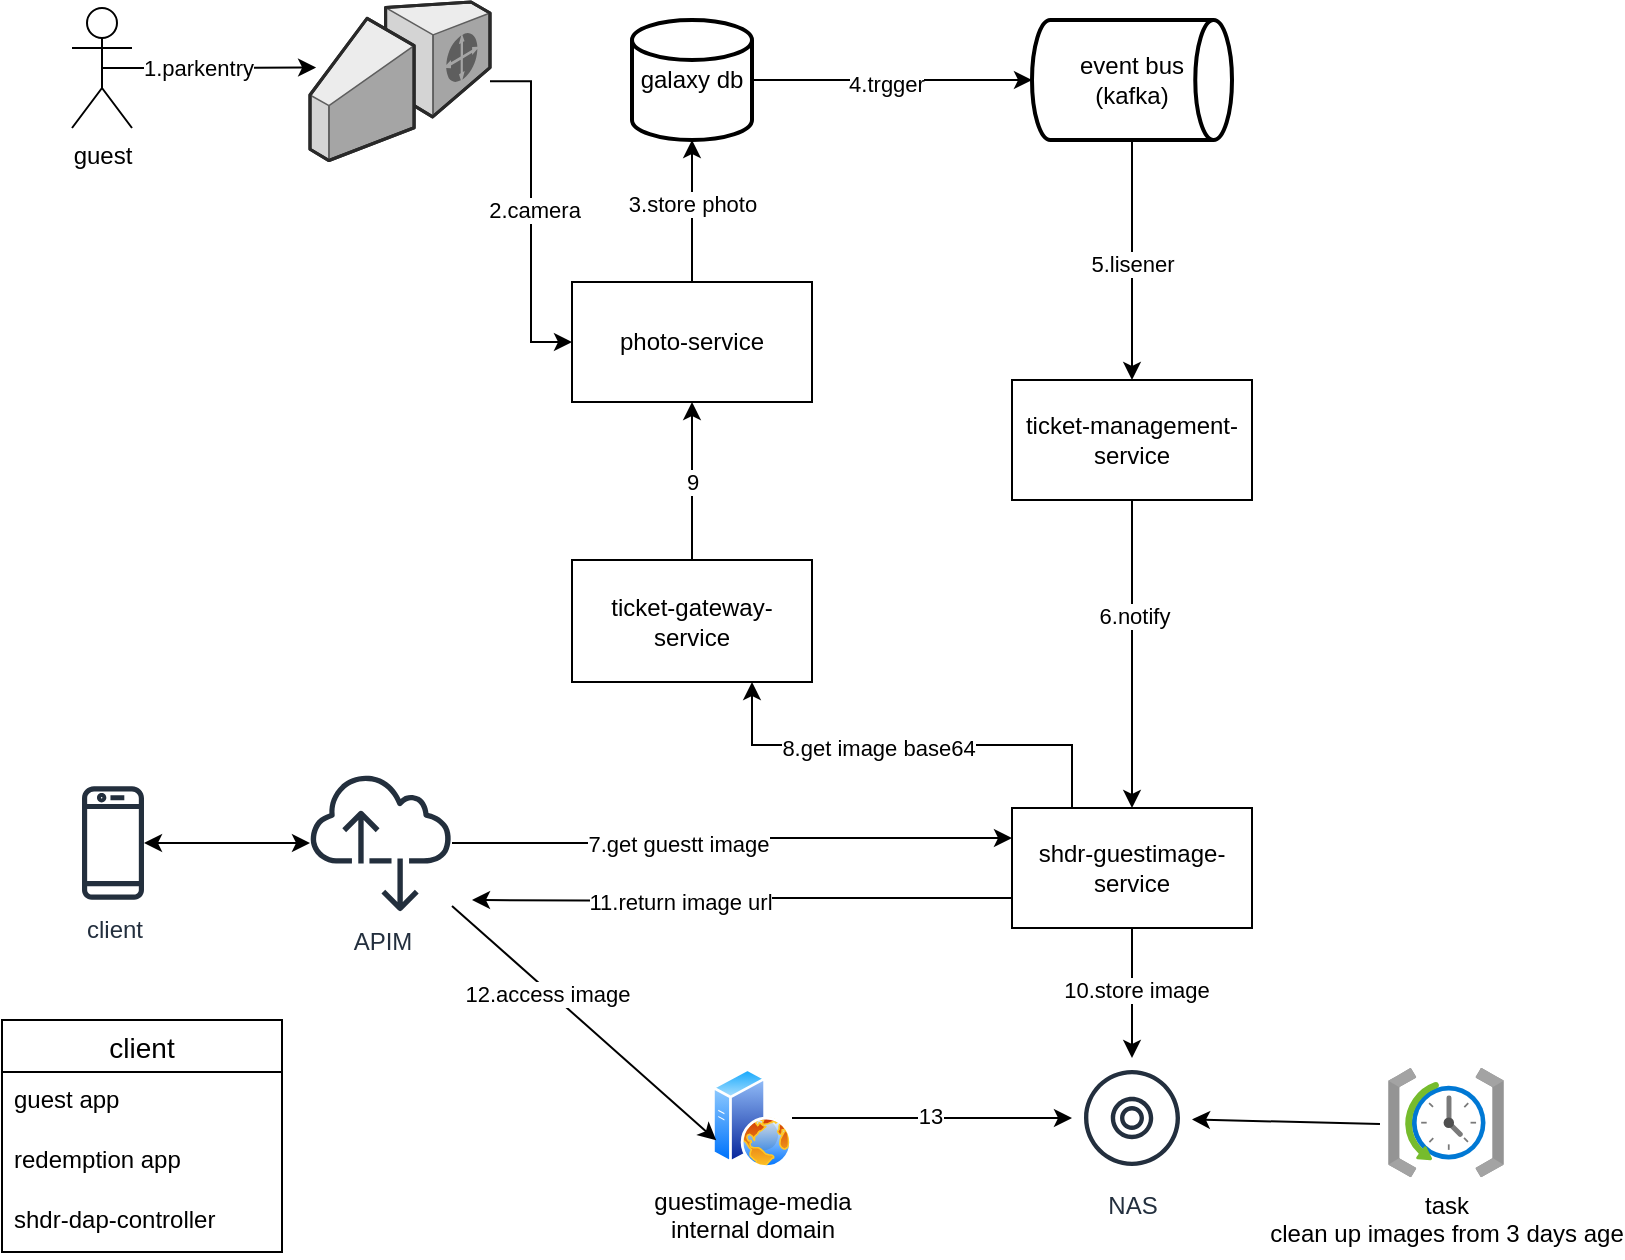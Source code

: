 <mxfile version="21.2.9" type="github">
  <diagram name="第 1 页" id="NajveScSe4lcoSnFjiGo">
    <mxGraphModel dx="1286" dy="686" grid="1" gridSize="10" guides="1" tooltips="1" connect="1" arrows="1" fold="1" page="1" pageScale="1" pageWidth="827" pageHeight="1169" math="0" shadow="0">
      <root>
        <mxCell id="0" />
        <mxCell id="1" parent="0" />
        <mxCell id="frCSm-gNbVc2BIGa97Jc-18" style="edgeStyle=orthogonalEdgeStyle;rounded=0;orthogonalLoop=1;jettySize=auto;html=1;exitX=1;exitY=0.5;exitDx=0;exitDy=0;exitPerimeter=0;entryX=0;entryY=0.5;entryDx=0;entryDy=0;entryPerimeter=0;" edge="1" parent="1" source="frCSm-gNbVc2BIGa97Jc-1" target="frCSm-gNbVc2BIGa97Jc-2">
          <mxGeometry relative="1" as="geometry" />
        </mxCell>
        <mxCell id="frCSm-gNbVc2BIGa97Jc-54" value="4.trgger" style="edgeLabel;html=1;align=center;verticalAlign=middle;resizable=0;points=[];" vertex="1" connectable="0" parent="frCSm-gNbVc2BIGa97Jc-18">
          <mxGeometry x="-0.043" y="-2" relative="1" as="geometry">
            <mxPoint as="offset" />
          </mxGeometry>
        </mxCell>
        <mxCell id="frCSm-gNbVc2BIGa97Jc-1" value="galaxy db" style="strokeWidth=2;html=1;shape=mxgraph.flowchart.database;whiteSpace=wrap;" vertex="1" parent="1">
          <mxGeometry x="320" y="160" width="60" height="60" as="geometry" />
        </mxCell>
        <mxCell id="frCSm-gNbVc2BIGa97Jc-21" style="edgeStyle=orthogonalEdgeStyle;rounded=0;orthogonalLoop=1;jettySize=auto;html=1;exitX=0.5;exitY=1;exitDx=0;exitDy=0;exitPerimeter=0;" edge="1" parent="1" source="frCSm-gNbVc2BIGa97Jc-2" target="frCSm-gNbVc2BIGa97Jc-4">
          <mxGeometry relative="1" as="geometry" />
        </mxCell>
        <mxCell id="frCSm-gNbVc2BIGa97Jc-49" value="5.lisener" style="edgeLabel;html=1;align=center;verticalAlign=middle;resizable=0;points=[];" vertex="1" connectable="0" parent="frCSm-gNbVc2BIGa97Jc-21">
          <mxGeometry x="0.033" relative="1" as="geometry">
            <mxPoint as="offset" />
          </mxGeometry>
        </mxCell>
        <mxCell id="frCSm-gNbVc2BIGa97Jc-2" value="event bus&lt;br&gt;(kafka)" style="strokeWidth=2;html=1;shape=mxgraph.flowchart.direct_data;whiteSpace=wrap;" vertex="1" parent="1">
          <mxGeometry x="520" y="160" width="100" height="60" as="geometry" />
        </mxCell>
        <mxCell id="frCSm-gNbVc2BIGa97Jc-6" value="" style="edgeStyle=orthogonalEdgeStyle;rounded=0;orthogonalLoop=1;jettySize=auto;html=1;" edge="1" parent="1" source="frCSm-gNbVc2BIGa97Jc-4" target="frCSm-gNbVc2BIGa97Jc-5">
          <mxGeometry relative="1" as="geometry" />
        </mxCell>
        <mxCell id="frCSm-gNbVc2BIGa97Jc-48" value="6.notify" style="edgeLabel;html=1;align=center;verticalAlign=middle;resizable=0;points=[];" vertex="1" connectable="0" parent="frCSm-gNbVc2BIGa97Jc-6">
          <mxGeometry x="-0.25" y="1" relative="1" as="geometry">
            <mxPoint as="offset" />
          </mxGeometry>
        </mxCell>
        <mxCell id="frCSm-gNbVc2BIGa97Jc-4" value="ticket-management-service" style="rounded=0;whiteSpace=wrap;html=1;" vertex="1" parent="1">
          <mxGeometry x="510" y="340" width="120" height="60" as="geometry" />
        </mxCell>
        <mxCell id="frCSm-gNbVc2BIGa97Jc-26" style="edgeStyle=orthogonalEdgeStyle;rounded=0;orthogonalLoop=1;jettySize=auto;html=1;exitX=0.25;exitY=0;exitDx=0;exitDy=0;entryX=0.75;entryY=1;entryDx=0;entryDy=0;" edge="1" parent="1" source="frCSm-gNbVc2BIGa97Jc-5" target="frCSm-gNbVc2BIGa97Jc-55">
          <mxGeometry relative="1" as="geometry" />
        </mxCell>
        <mxCell id="frCSm-gNbVc2BIGa97Jc-45" value="8.get image base64" style="edgeLabel;html=1;align=center;verticalAlign=middle;resizable=0;points=[];" vertex="1" connectable="0" parent="frCSm-gNbVc2BIGa97Jc-26">
          <mxGeometry x="0.156" y="1" relative="1" as="geometry">
            <mxPoint as="offset" />
          </mxGeometry>
        </mxCell>
        <mxCell id="frCSm-gNbVc2BIGa97Jc-29" style="edgeStyle=orthogonalEdgeStyle;rounded=0;orthogonalLoop=1;jettySize=auto;html=1;exitX=0.5;exitY=1;exitDx=0;exitDy=0;" edge="1" parent="1" source="frCSm-gNbVc2BIGa97Jc-5" target="frCSm-gNbVc2BIGa97Jc-28">
          <mxGeometry relative="1" as="geometry" />
        </mxCell>
        <mxCell id="frCSm-gNbVc2BIGa97Jc-33" value="10.store image" style="edgeLabel;html=1;align=center;verticalAlign=middle;resizable=0;points=[];" vertex="1" connectable="0" parent="frCSm-gNbVc2BIGa97Jc-29">
          <mxGeometry x="-0.057" y="2" relative="1" as="geometry">
            <mxPoint as="offset" />
          </mxGeometry>
        </mxCell>
        <mxCell id="frCSm-gNbVc2BIGa97Jc-50" style="edgeStyle=orthogonalEdgeStyle;rounded=0;orthogonalLoop=1;jettySize=auto;html=1;exitX=0;exitY=0.75;exitDx=0;exitDy=0;" edge="1" parent="1" source="frCSm-gNbVc2BIGa97Jc-5">
          <mxGeometry relative="1" as="geometry">
            <mxPoint x="240" y="600" as="targetPoint" />
          </mxGeometry>
        </mxCell>
        <mxCell id="frCSm-gNbVc2BIGa97Jc-51" value="11.return image url" style="edgeLabel;html=1;align=center;verticalAlign=middle;resizable=0;points=[];" vertex="1" connectable="0" parent="frCSm-gNbVc2BIGa97Jc-50">
          <mxGeometry x="0.235" relative="1" as="geometry">
            <mxPoint as="offset" />
          </mxGeometry>
        </mxCell>
        <mxCell id="frCSm-gNbVc2BIGa97Jc-5" value="shdr-guestimage-service" style="rounded=0;whiteSpace=wrap;html=1;" vertex="1" parent="1">
          <mxGeometry x="510" y="554" width="120" height="60" as="geometry" />
        </mxCell>
        <mxCell id="frCSm-gNbVc2BIGa97Jc-16" style="edgeStyle=orthogonalEdgeStyle;rounded=0;orthogonalLoop=1;jettySize=auto;html=1;exitX=0.5;exitY=0.5;exitDx=0;exitDy=0;exitPerimeter=0;entryX=0.034;entryY=0.413;entryDx=0;entryDy=0;entryPerimeter=0;" edge="1" parent="1" source="frCSm-gNbVc2BIGa97Jc-7" target="frCSm-gNbVc2BIGa97Jc-15">
          <mxGeometry relative="1" as="geometry" />
        </mxCell>
        <mxCell id="frCSm-gNbVc2BIGa97Jc-38" value="1.parkentry" style="edgeLabel;html=1;align=center;verticalAlign=middle;resizable=0;points=[];" vertex="1" connectable="0" parent="frCSm-gNbVc2BIGa97Jc-16">
          <mxGeometry x="-0.18" relative="1" as="geometry">
            <mxPoint x="4" as="offset" />
          </mxGeometry>
        </mxCell>
        <mxCell id="frCSm-gNbVc2BIGa97Jc-7" value="guest" style="shape=umlActor;verticalLabelPosition=bottom;verticalAlign=top;html=1;outlineConnect=0;" vertex="1" parent="1">
          <mxGeometry x="40" y="154" width="30" height="60" as="geometry" />
        </mxCell>
        <mxCell id="frCSm-gNbVc2BIGa97Jc-9" value="client" style="sketch=0;outlineConnect=0;fontColor=#232F3E;gradientColor=none;fillColor=#232F3D;strokeColor=none;dashed=0;verticalLabelPosition=bottom;verticalAlign=top;align=center;html=1;fontSize=12;fontStyle=0;aspect=fixed;pointerEvents=1;shape=mxgraph.aws4.mobile_client;" vertex="1" parent="1">
          <mxGeometry x="45" y="542.01" width="31" height="58.98" as="geometry" />
        </mxCell>
        <mxCell id="frCSm-gNbVc2BIGa97Jc-20" style="edgeStyle=orthogonalEdgeStyle;rounded=0;orthogonalLoop=1;jettySize=auto;html=1;exitX=0.5;exitY=0;exitDx=0;exitDy=0;entryX=0.5;entryY=1;entryDx=0;entryDy=0;entryPerimeter=0;" edge="1" parent="1" source="frCSm-gNbVc2BIGa97Jc-10" target="frCSm-gNbVc2BIGa97Jc-1">
          <mxGeometry relative="1" as="geometry" />
        </mxCell>
        <mxCell id="frCSm-gNbVc2BIGa97Jc-47" value="3.store photo" style="edgeLabel;html=1;align=center;verticalAlign=middle;resizable=0;points=[];" vertex="1" connectable="0" parent="frCSm-gNbVc2BIGa97Jc-20">
          <mxGeometry x="0.117" relative="1" as="geometry">
            <mxPoint as="offset" />
          </mxGeometry>
        </mxCell>
        <mxCell id="frCSm-gNbVc2BIGa97Jc-10" value="photo-service" style="whiteSpace=wrap;html=1;rounded=0;" vertex="1" parent="1">
          <mxGeometry x="290" y="291" width="120" height="60" as="geometry" />
        </mxCell>
        <mxCell id="frCSm-gNbVc2BIGa97Jc-39" style="edgeStyle=orthogonalEdgeStyle;rounded=0;orthogonalLoop=1;jettySize=auto;html=1;entryX=0;entryY=0.5;entryDx=0;entryDy=0;" edge="1" parent="1" source="frCSm-gNbVc2BIGa97Jc-15" target="frCSm-gNbVc2BIGa97Jc-10">
          <mxGeometry relative="1" as="geometry" />
        </mxCell>
        <mxCell id="frCSm-gNbVc2BIGa97Jc-46" value="2.camera" style="edgeLabel;html=1;align=center;verticalAlign=middle;resizable=0;points=[];" vertex="1" connectable="0" parent="frCSm-gNbVc2BIGa97Jc-39">
          <mxGeometry x="-0.012" y="1" relative="1" as="geometry">
            <mxPoint as="offset" />
          </mxGeometry>
        </mxCell>
        <mxCell id="frCSm-gNbVc2BIGa97Jc-15" value="" style="verticalLabelPosition=bottom;html=1;verticalAlign=top;strokeWidth=1;align=center;outlineConnect=0;dashed=0;outlineConnect=0;shape=mxgraph.aws3d.customerGateway;fillColor=#ECECEC;strokeColor=#5E5E5E;aspect=fixed;" vertex="1" parent="1">
          <mxGeometry x="159" y="151" width="90" height="79.28" as="geometry" />
        </mxCell>
        <mxCell id="frCSm-gNbVc2BIGa97Jc-36" value="" style="edgeStyle=orthogonalEdgeStyle;rounded=0;orthogonalLoop=1;jettySize=auto;html=1;entryX=0;entryY=0.25;entryDx=0;entryDy=0;" edge="1" parent="1" source="frCSm-gNbVc2BIGa97Jc-22" target="frCSm-gNbVc2BIGa97Jc-5">
          <mxGeometry relative="1" as="geometry">
            <mxPoint x="310" y="519" as="targetPoint" />
          </mxGeometry>
        </mxCell>
        <mxCell id="frCSm-gNbVc2BIGa97Jc-37" value="7.get guestt image" style="edgeLabel;html=1;align=center;verticalAlign=middle;resizable=0;points=[];" vertex="1" connectable="0" parent="frCSm-gNbVc2BIGa97Jc-36">
          <mxGeometry x="-0.204" y="1" relative="1" as="geometry">
            <mxPoint y="1" as="offset" />
          </mxGeometry>
        </mxCell>
        <mxCell id="frCSm-gNbVc2BIGa97Jc-22" value="APIM" style="sketch=0;outlineConnect=0;fontColor=#232F3E;gradientColor=none;fillColor=#232F3D;strokeColor=none;dashed=0;verticalLabelPosition=bottom;verticalAlign=top;align=center;html=1;fontSize=12;fontStyle=0;aspect=fixed;pointerEvents=1;shape=mxgraph.aws4.internet_alt2;" vertex="1" parent="1">
          <mxGeometry x="159" y="536" width="71" height="71" as="geometry" />
        </mxCell>
        <mxCell id="frCSm-gNbVc2BIGa97Jc-43" style="edgeStyle=orthogonalEdgeStyle;rounded=0;orthogonalLoop=1;jettySize=auto;html=1;exitX=1;exitY=0.5;exitDx=0;exitDy=0;" edge="1" parent="1" source="frCSm-gNbVc2BIGa97Jc-23" target="frCSm-gNbVc2BIGa97Jc-28">
          <mxGeometry relative="1" as="geometry" />
        </mxCell>
        <mxCell id="frCSm-gNbVc2BIGa97Jc-58" value="13" style="edgeLabel;html=1;align=center;verticalAlign=middle;resizable=0;points=[];" vertex="1" connectable="0" parent="frCSm-gNbVc2BIGa97Jc-43">
          <mxGeometry x="-0.014" y="1" relative="1" as="geometry">
            <mxPoint as="offset" />
          </mxGeometry>
        </mxCell>
        <mxCell id="frCSm-gNbVc2BIGa97Jc-23" value="guestimage-media&lt;br&gt;internal&amp;nbsp;domain" style="image;aspect=fixed;perimeter=ellipsePerimeter;html=1;align=center;shadow=0;dashed=0;spacingTop=3;image=img/lib/active_directory/web_server.svg;" vertex="1" parent="1">
          <mxGeometry x="360" y="684" width="40" height="50" as="geometry" />
        </mxCell>
        <mxCell id="frCSm-gNbVc2BIGa97Jc-28" value="NAS" style="sketch=0;outlineConnect=0;fontColor=#232F3E;gradientColor=none;strokeColor=#232F3E;fillColor=#ffffff;dashed=0;verticalLabelPosition=bottom;verticalAlign=top;align=center;html=1;fontSize=12;fontStyle=0;aspect=fixed;shape=mxgraph.aws4.resourceIcon;resIcon=mxgraph.aws4.disk;" vertex="1" parent="1">
          <mxGeometry x="540" y="679" width="60" height="60" as="geometry" />
        </mxCell>
        <mxCell id="frCSm-gNbVc2BIGa97Jc-42" value="" style="endArrow=classic;html=1;rounded=0;entryX=0;entryY=0.75;entryDx=0;entryDy=0;" edge="1" parent="1" source="frCSm-gNbVc2BIGa97Jc-22" target="frCSm-gNbVc2BIGa97Jc-23">
          <mxGeometry width="50" height="50" relative="1" as="geometry">
            <mxPoint x="360" y="480" as="sourcePoint" />
            <mxPoint x="410" y="430" as="targetPoint" />
          </mxGeometry>
        </mxCell>
        <mxCell id="frCSm-gNbVc2BIGa97Jc-44" value="12.access image&amp;nbsp;" style="edgeLabel;html=1;align=center;verticalAlign=middle;resizable=0;points=[];" vertex="1" connectable="0" parent="frCSm-gNbVc2BIGa97Jc-42">
          <mxGeometry x="-0.259" relative="1" as="geometry">
            <mxPoint as="offset" />
          </mxGeometry>
        </mxCell>
        <mxCell id="frCSm-gNbVc2BIGa97Jc-52" value="" style="endArrow=classic;startArrow=classic;html=1;rounded=0;" edge="1" parent="1" source="frCSm-gNbVc2BIGa97Jc-9" target="frCSm-gNbVc2BIGa97Jc-22">
          <mxGeometry width="50" height="50" relative="1" as="geometry">
            <mxPoint x="75" y="497.5" as="sourcePoint" />
            <mxPoint x="110" y="550" as="targetPoint" />
          </mxGeometry>
        </mxCell>
        <mxCell id="frCSm-gNbVc2BIGa97Jc-57" value="9" style="edgeStyle=orthogonalEdgeStyle;rounded=0;orthogonalLoop=1;jettySize=auto;html=1;exitX=0.5;exitY=0;exitDx=0;exitDy=0;entryX=0.5;entryY=1;entryDx=0;entryDy=0;" edge="1" parent="1" source="frCSm-gNbVc2BIGa97Jc-55" target="frCSm-gNbVc2BIGa97Jc-10">
          <mxGeometry relative="1" as="geometry" />
        </mxCell>
        <mxCell id="frCSm-gNbVc2BIGa97Jc-55" value="ticket-gateway-service" style="whiteSpace=wrap;html=1;rounded=0;" vertex="1" parent="1">
          <mxGeometry x="290" y="430" width="120" height="61" as="geometry" />
        </mxCell>
        <mxCell id="frCSm-gNbVc2BIGa97Jc-59" value="client" style="swimlane;fontStyle=0;childLayout=stackLayout;horizontal=1;startSize=26;horizontalStack=0;resizeParent=1;resizeParentMax=0;resizeLast=0;collapsible=1;marginBottom=0;align=center;fontSize=14;" vertex="1" parent="1">
          <mxGeometry x="5" y="660" width="140" height="116" as="geometry" />
        </mxCell>
        <mxCell id="frCSm-gNbVc2BIGa97Jc-60" value="guest app" style="text;strokeColor=none;fillColor=none;spacingLeft=4;spacingRight=4;overflow=hidden;rotatable=0;points=[[0,0.5],[1,0.5]];portConstraint=eastwest;fontSize=12;whiteSpace=wrap;html=1;" vertex="1" parent="frCSm-gNbVc2BIGa97Jc-59">
          <mxGeometry y="26" width="140" height="30" as="geometry" />
        </mxCell>
        <mxCell id="frCSm-gNbVc2BIGa97Jc-61" value="redemption app" style="text;strokeColor=none;fillColor=none;spacingLeft=4;spacingRight=4;overflow=hidden;rotatable=0;points=[[0,0.5],[1,0.5]];portConstraint=eastwest;fontSize=12;whiteSpace=wrap;html=1;" vertex="1" parent="frCSm-gNbVc2BIGa97Jc-59">
          <mxGeometry y="56" width="140" height="30" as="geometry" />
        </mxCell>
        <mxCell id="frCSm-gNbVc2BIGa97Jc-62" value="shdr-dap-controller" style="text;strokeColor=none;fillColor=none;spacingLeft=4;spacingRight=4;overflow=hidden;rotatable=0;points=[[0,0.5],[1,0.5]];portConstraint=eastwest;fontSize=12;whiteSpace=wrap;html=1;" vertex="1" parent="frCSm-gNbVc2BIGa97Jc-59">
          <mxGeometry y="86" width="140" height="30" as="geometry" />
        </mxCell>
        <mxCell id="frCSm-gNbVc2BIGa97Jc-69" value="task&lt;br&gt;clean up images from 3 days age" style="image;aspect=fixed;html=1;points=[];align=center;fontSize=12;image=img/lib/azure2/management_governance/Scheduler_Job_Collections.svg;" vertex="1" parent="1">
          <mxGeometry x="698" y="684" width="58" height="54.59" as="geometry" />
        </mxCell>
        <mxCell id="frCSm-gNbVc2BIGa97Jc-70" value="" style="endArrow=classic;html=1;rounded=0;exitX=-0.069;exitY=0.513;exitDx=0;exitDy=0;exitPerimeter=0;" edge="1" parent="1" source="frCSm-gNbVc2BIGa97Jc-69" target="frCSm-gNbVc2BIGa97Jc-28">
          <mxGeometry width="50" height="50" relative="1" as="geometry">
            <mxPoint x="180" y="510" as="sourcePoint" />
            <mxPoint x="230" y="460" as="targetPoint" />
          </mxGeometry>
        </mxCell>
      </root>
    </mxGraphModel>
  </diagram>
</mxfile>
